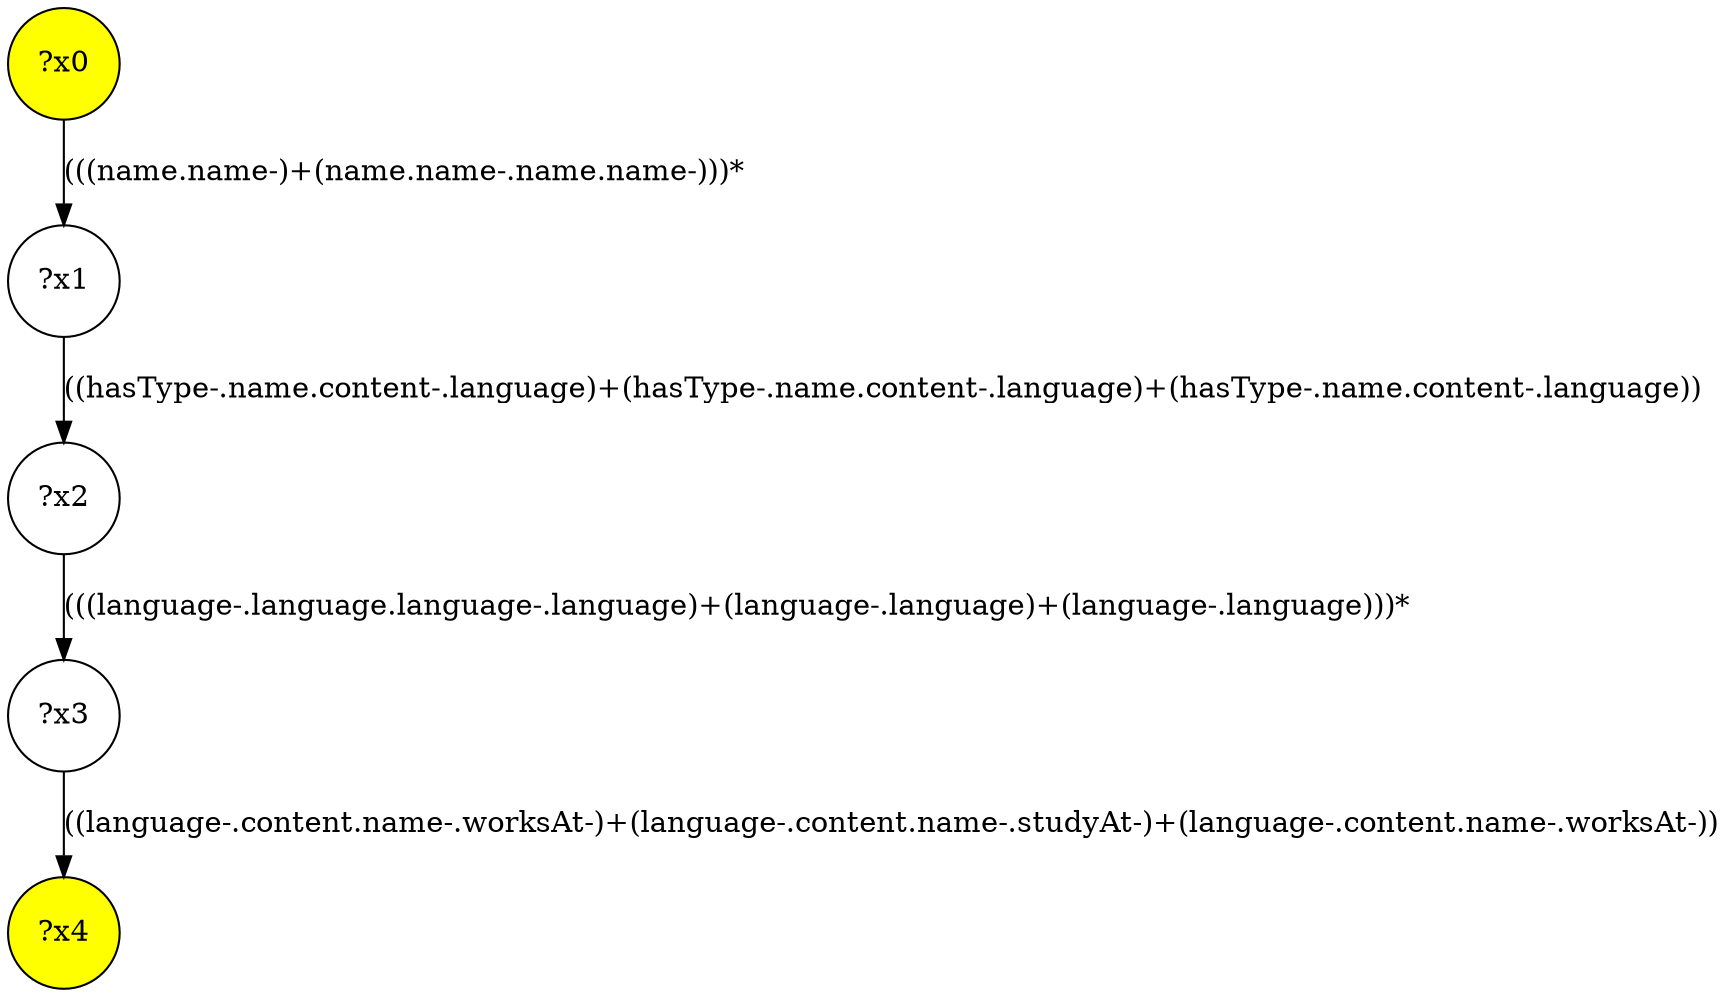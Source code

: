 digraph g {
	x0 [fillcolor="yellow", style="filled," shape=circle, label="?x0"];
	x4 [fillcolor="yellow", style="filled," shape=circle, label="?x4"];
	x1 [shape=circle, label="?x1"];
	x0 -> x1 [label="(((name.name-)+(name.name-.name.name-)))*"];
	x2 [shape=circle, label="?x2"];
	x1 -> x2 [label="((hasType-.name.content-.language)+(hasType-.name.content-.language)+(hasType-.name.content-.language))"];
	x3 [shape=circle, label="?x3"];
	x2 -> x3 [label="(((language-.language.language-.language)+(language-.language)+(language-.language)))*"];
	x3 -> x4 [label="((language-.content.name-.worksAt-)+(language-.content.name-.studyAt-)+(language-.content.name-.worksAt-))"];
}
